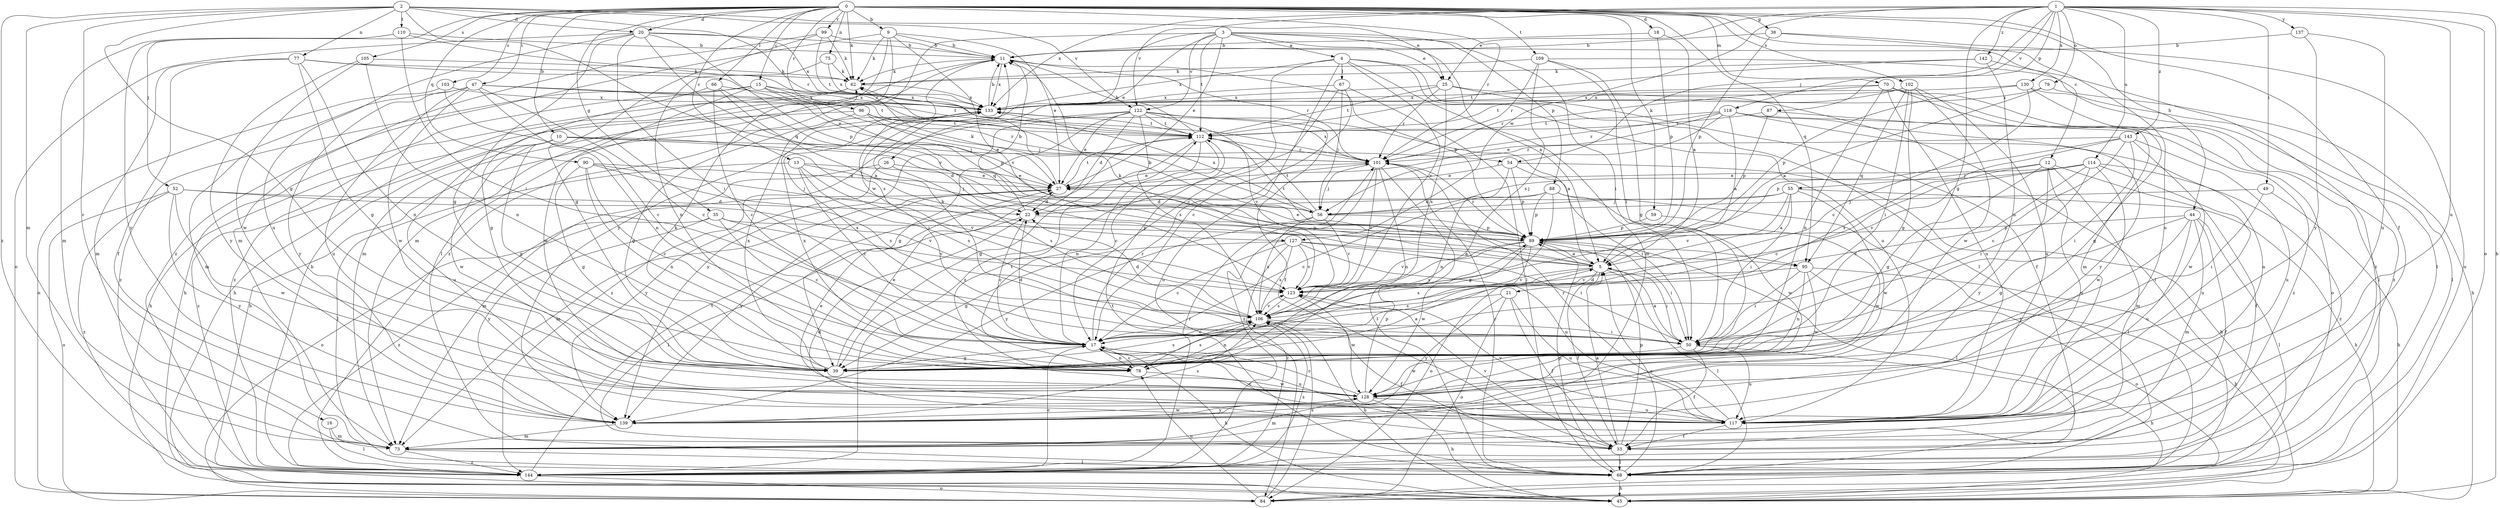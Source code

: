 strict digraph  {
0;
1;
2;
3;
4;
5;
9;
10;
11;
12;
13;
15;
16;
17;
18;
20;
21;
22;
25;
26;
27;
33;
35;
38;
39;
44;
45;
47;
49;
50;
52;
54;
55;
56;
59;
62;
66;
67;
68;
70;
73;
75;
77;
78;
79;
84;
87;
88;
89;
90;
95;
96;
99;
101;
102;
103;
105;
106;
109;
110;
112;
114;
117;
118;
122;
123;
127;
128;
130;
133;
137;
139;
142;
143;
144;
0 -> 9  [label=b];
0 -> 10  [label=b];
0 -> 12  [label=c];
0 -> 13  [label=c];
0 -> 15  [label=c];
0 -> 18  [label=d];
0 -> 20  [label=d];
0 -> 33  [label=f];
0 -> 35  [label=g];
0 -> 38  [label=g];
0 -> 44  [label=h];
0 -> 47  [label=i];
0 -> 52  [label=j];
0 -> 59  [label=k];
0 -> 62  [label=k];
0 -> 66  [label=l];
0 -> 70  [label=m];
0 -> 75  [label=n];
0 -> 90  [label=q];
0 -> 95  [label=q];
0 -> 96  [label=r];
0 -> 99  [label=r];
0 -> 101  [label=r];
0 -> 102  [label=s];
0 -> 103  [label=s];
0 -> 105  [label=s];
0 -> 109  [label=t];
1 -> 25  [label=e];
1 -> 39  [label=g];
1 -> 45  [label=h];
1 -> 49  [label=i];
1 -> 54  [label=j];
1 -> 79  [label=o];
1 -> 84  [label=o];
1 -> 87  [label=p];
1 -> 114  [label=u];
1 -> 117  [label=u];
1 -> 118  [label=v];
1 -> 122  [label=v];
1 -> 127  [label=w];
1 -> 130  [label=x];
1 -> 133  [label=x];
1 -> 137  [label=y];
1 -> 142  [label=z];
1 -> 143  [label=z];
2 -> 16  [label=c];
2 -> 20  [label=d];
2 -> 25  [label=e];
2 -> 39  [label=g];
2 -> 73  [label=m];
2 -> 77  [label=n];
2 -> 95  [label=q];
2 -> 101  [label=r];
2 -> 110  [label=t];
2 -> 122  [label=v];
2 -> 144  [label=z];
3 -> 4  [label=a];
3 -> 5  [label=a];
3 -> 25  [label=e];
3 -> 26  [label=e];
3 -> 27  [label=e];
3 -> 50  [label=i];
3 -> 88  [label=p];
3 -> 112  [label=t];
3 -> 122  [label=v];
3 -> 139  [label=y];
3 -> 144  [label=z];
4 -> 17  [label=c];
4 -> 67  [label=l];
4 -> 68  [label=l];
4 -> 73  [label=m];
4 -> 84  [label=o];
4 -> 117  [label=u];
4 -> 123  [label=v];
4 -> 133  [label=x];
5 -> 11  [label=b];
5 -> 21  [label=d];
5 -> 33  [label=f];
5 -> 50  [label=i];
5 -> 62  [label=k];
5 -> 68  [label=l];
5 -> 106  [label=s];
5 -> 123  [label=v];
9 -> 11  [label=b];
9 -> 27  [label=e];
9 -> 62  [label=k];
9 -> 68  [label=l];
9 -> 73  [label=m];
9 -> 123  [label=v];
9 -> 144  [label=z];
10 -> 22  [label=d];
10 -> 39  [label=g];
10 -> 54  [label=j];
10 -> 117  [label=u];
10 -> 127  [label=w];
10 -> 128  [label=w];
10 -> 144  [label=z];
11 -> 62  [label=k];
11 -> 73  [label=m];
11 -> 89  [label=p];
11 -> 101  [label=r];
11 -> 106  [label=s];
11 -> 133  [label=x];
12 -> 17  [label=c];
12 -> 33  [label=f];
12 -> 39  [label=g];
12 -> 55  [label=j];
12 -> 73  [label=m];
12 -> 117  [label=u];
12 -> 139  [label=y];
13 -> 17  [label=c];
13 -> 27  [label=e];
13 -> 56  [label=j];
13 -> 68  [label=l];
13 -> 106  [label=s];
13 -> 123  [label=v];
15 -> 45  [label=h];
15 -> 56  [label=j];
15 -> 89  [label=p];
15 -> 112  [label=t];
15 -> 128  [label=w];
15 -> 133  [label=x];
15 -> 144  [label=z];
16 -> 68  [label=l];
16 -> 73  [label=m];
17 -> 22  [label=d];
17 -> 39  [label=g];
17 -> 45  [label=h];
17 -> 78  [label=n];
17 -> 101  [label=r];
17 -> 117  [label=u];
17 -> 133  [label=x];
18 -> 5  [label=a];
18 -> 11  [label=b];
18 -> 89  [label=p];
20 -> 11  [label=b];
20 -> 39  [label=g];
20 -> 50  [label=i];
20 -> 84  [label=o];
20 -> 89  [label=p];
20 -> 117  [label=u];
20 -> 123  [label=v];
20 -> 133  [label=x];
21 -> 33  [label=f];
21 -> 84  [label=o];
21 -> 106  [label=s];
21 -> 117  [label=u];
21 -> 139  [label=y];
22 -> 11  [label=b];
22 -> 17  [label=c];
22 -> 68  [label=l];
22 -> 89  [label=p];
25 -> 33  [label=f];
25 -> 68  [label=l];
25 -> 101  [label=r];
25 -> 106  [label=s];
25 -> 112  [label=t];
25 -> 133  [label=x];
26 -> 27  [label=e];
26 -> 73  [label=m];
26 -> 106  [label=s];
26 -> 139  [label=y];
27 -> 22  [label=d];
27 -> 62  [label=k];
27 -> 73  [label=m];
27 -> 84  [label=o];
27 -> 112  [label=t];
27 -> 139  [label=y];
33 -> 5  [label=a];
33 -> 22  [label=d];
33 -> 68  [label=l];
33 -> 89  [label=p];
33 -> 123  [label=v];
35 -> 17  [label=c];
35 -> 89  [label=p];
35 -> 123  [label=v];
35 -> 139  [label=y];
35 -> 144  [label=z];
38 -> 11  [label=b];
38 -> 84  [label=o];
38 -> 89  [label=p];
38 -> 117  [label=u];
39 -> 5  [label=a];
39 -> 27  [label=e];
39 -> 62  [label=k];
39 -> 106  [label=s];
39 -> 133  [label=x];
44 -> 33  [label=f];
44 -> 39  [label=g];
44 -> 68  [label=l];
44 -> 73  [label=m];
44 -> 89  [label=p];
44 -> 117  [label=u];
44 -> 139  [label=y];
47 -> 17  [label=c];
47 -> 73  [label=m];
47 -> 78  [label=n];
47 -> 112  [label=t];
47 -> 117  [label=u];
47 -> 128  [label=w];
47 -> 133  [label=x];
47 -> 139  [label=y];
49 -> 45  [label=h];
49 -> 50  [label=i];
49 -> 56  [label=j];
50 -> 5  [label=a];
50 -> 11  [label=b];
50 -> 33  [label=f];
50 -> 45  [label=h];
50 -> 117  [label=u];
50 -> 128  [label=w];
52 -> 22  [label=d];
52 -> 84  [label=o];
52 -> 123  [label=v];
52 -> 128  [label=w];
52 -> 139  [label=y];
52 -> 144  [label=z];
54 -> 27  [label=e];
54 -> 45  [label=h];
54 -> 50  [label=i];
54 -> 78  [label=n];
54 -> 89  [label=p];
55 -> 5  [label=a];
55 -> 22  [label=d];
55 -> 45  [label=h];
55 -> 50  [label=i];
55 -> 56  [label=j];
55 -> 123  [label=v];
55 -> 128  [label=w];
56 -> 89  [label=p];
56 -> 106  [label=s];
56 -> 112  [label=t];
56 -> 123  [label=v];
56 -> 133  [label=x];
56 -> 139  [label=y];
59 -> 89  [label=p];
59 -> 128  [label=w];
62 -> 45  [label=h];
62 -> 133  [label=x];
62 -> 144  [label=z];
66 -> 5  [label=a];
66 -> 17  [label=c];
66 -> 39  [label=g];
66 -> 95  [label=q];
66 -> 133  [label=x];
67 -> 17  [label=c];
67 -> 56  [label=j];
67 -> 68  [label=l];
67 -> 133  [label=x];
67 -> 144  [label=z];
68 -> 5  [label=a];
68 -> 45  [label=h];
68 -> 89  [label=p];
68 -> 101  [label=r];
68 -> 112  [label=t];
70 -> 68  [label=l];
70 -> 73  [label=m];
70 -> 78  [label=n];
70 -> 84  [label=o];
70 -> 101  [label=r];
70 -> 117  [label=u];
70 -> 133  [label=x];
73 -> 68  [label=l];
73 -> 144  [label=z];
75 -> 62  [label=k];
75 -> 78  [label=n];
75 -> 133  [label=x];
77 -> 27  [label=e];
77 -> 33  [label=f];
77 -> 39  [label=g];
77 -> 62  [label=k];
77 -> 73  [label=m];
77 -> 78  [label=n];
78 -> 17  [label=c];
78 -> 106  [label=s];
78 -> 128  [label=w];
78 -> 133  [label=x];
79 -> 5  [label=a];
79 -> 45  [label=h];
79 -> 133  [label=x];
84 -> 78  [label=n];
84 -> 106  [label=s];
87 -> 39  [label=g];
87 -> 89  [label=p];
87 -> 112  [label=t];
88 -> 17  [label=c];
88 -> 22  [label=d];
88 -> 39  [label=g];
88 -> 68  [label=l];
88 -> 89  [label=p];
88 -> 128  [label=w];
89 -> 5  [label=a];
89 -> 27  [label=e];
89 -> 50  [label=i];
89 -> 68  [label=l];
89 -> 84  [label=o];
89 -> 101  [label=r];
89 -> 106  [label=s];
89 -> 112  [label=t];
89 -> 123  [label=v];
89 -> 128  [label=w];
90 -> 17  [label=c];
90 -> 27  [label=e];
90 -> 39  [label=g];
90 -> 56  [label=j];
90 -> 78  [label=n];
90 -> 106  [label=s];
95 -> 45  [label=h];
95 -> 50  [label=i];
95 -> 78  [label=n];
95 -> 84  [label=o];
95 -> 123  [label=v];
95 -> 128  [label=w];
96 -> 27  [label=e];
96 -> 39  [label=g];
96 -> 45  [label=h];
96 -> 101  [label=r];
96 -> 112  [label=t];
99 -> 11  [label=b];
99 -> 39  [label=g];
99 -> 62  [label=k];
99 -> 73  [label=m];
99 -> 112  [label=t];
101 -> 27  [label=e];
101 -> 56  [label=j];
101 -> 68  [label=l];
101 -> 78  [label=n];
101 -> 123  [label=v];
101 -> 133  [label=x];
101 -> 144  [label=z];
102 -> 39  [label=g];
102 -> 50  [label=i];
102 -> 95  [label=q];
102 -> 112  [label=t];
102 -> 117  [label=u];
102 -> 128  [label=w];
102 -> 133  [label=x];
103 -> 17  [label=c];
103 -> 84  [label=o];
103 -> 133  [label=x];
105 -> 62  [label=k];
105 -> 78  [label=n];
105 -> 128  [label=w];
105 -> 139  [label=y];
106 -> 17  [label=c];
106 -> 22  [label=d];
106 -> 33  [label=f];
106 -> 45  [label=h];
106 -> 50  [label=i];
106 -> 78  [label=n];
106 -> 123  [label=v];
109 -> 39  [label=g];
109 -> 50  [label=i];
109 -> 62  [label=k];
109 -> 68  [label=l];
109 -> 101  [label=r];
109 -> 106  [label=s];
110 -> 11  [label=b];
110 -> 50  [label=i];
110 -> 73  [label=m];
110 -> 101  [label=r];
110 -> 139  [label=y];
112 -> 11  [label=b];
112 -> 17  [label=c];
112 -> 39  [label=g];
112 -> 78  [label=n];
112 -> 101  [label=r];
114 -> 17  [label=c];
114 -> 27  [label=e];
114 -> 50  [label=i];
114 -> 56  [label=j];
114 -> 117  [label=u];
114 -> 123  [label=v];
114 -> 128  [label=w];
114 -> 144  [label=z];
117 -> 17  [label=c];
117 -> 27  [label=e];
117 -> 33  [label=f];
117 -> 101  [label=r];
117 -> 123  [label=v];
118 -> 5  [label=a];
118 -> 27  [label=e];
118 -> 56  [label=j];
118 -> 101  [label=r];
118 -> 112  [label=t];
118 -> 117  [label=u];
118 -> 139  [label=y];
118 -> 144  [label=z];
122 -> 5  [label=a];
122 -> 22  [label=d];
122 -> 27  [label=e];
122 -> 33  [label=f];
122 -> 39  [label=g];
122 -> 106  [label=s];
122 -> 112  [label=t];
122 -> 123  [label=v];
122 -> 139  [label=y];
122 -> 144  [label=z];
123 -> 106  [label=s];
123 -> 128  [label=w];
127 -> 5  [label=a];
127 -> 17  [label=c];
127 -> 39  [label=g];
127 -> 50  [label=i];
127 -> 106  [label=s];
127 -> 117  [label=u];
127 -> 123  [label=v];
127 -> 144  [label=z];
128 -> 17  [label=c];
128 -> 45  [label=h];
128 -> 73  [label=m];
128 -> 89  [label=p];
128 -> 112  [label=t];
128 -> 117  [label=u];
128 -> 139  [label=y];
130 -> 17  [label=c];
130 -> 68  [label=l];
130 -> 89  [label=p];
130 -> 133  [label=x];
130 -> 144  [label=z];
133 -> 11  [label=b];
133 -> 45  [label=h];
133 -> 50  [label=i];
133 -> 112  [label=t];
137 -> 11  [label=b];
137 -> 117  [label=u];
137 -> 139  [label=y];
139 -> 73  [label=m];
139 -> 106  [label=s];
139 -> 128  [label=w];
142 -> 62  [label=k];
142 -> 78  [label=n];
142 -> 112  [label=t];
142 -> 144  [label=z];
143 -> 17  [label=c];
143 -> 50  [label=i];
143 -> 89  [label=p];
143 -> 101  [label=r];
143 -> 106  [label=s];
143 -> 117  [label=u];
143 -> 128  [label=w];
144 -> 11  [label=b];
144 -> 17  [label=c];
144 -> 84  [label=o];
144 -> 101  [label=r];
144 -> 106  [label=s];
144 -> 112  [label=t];
}
